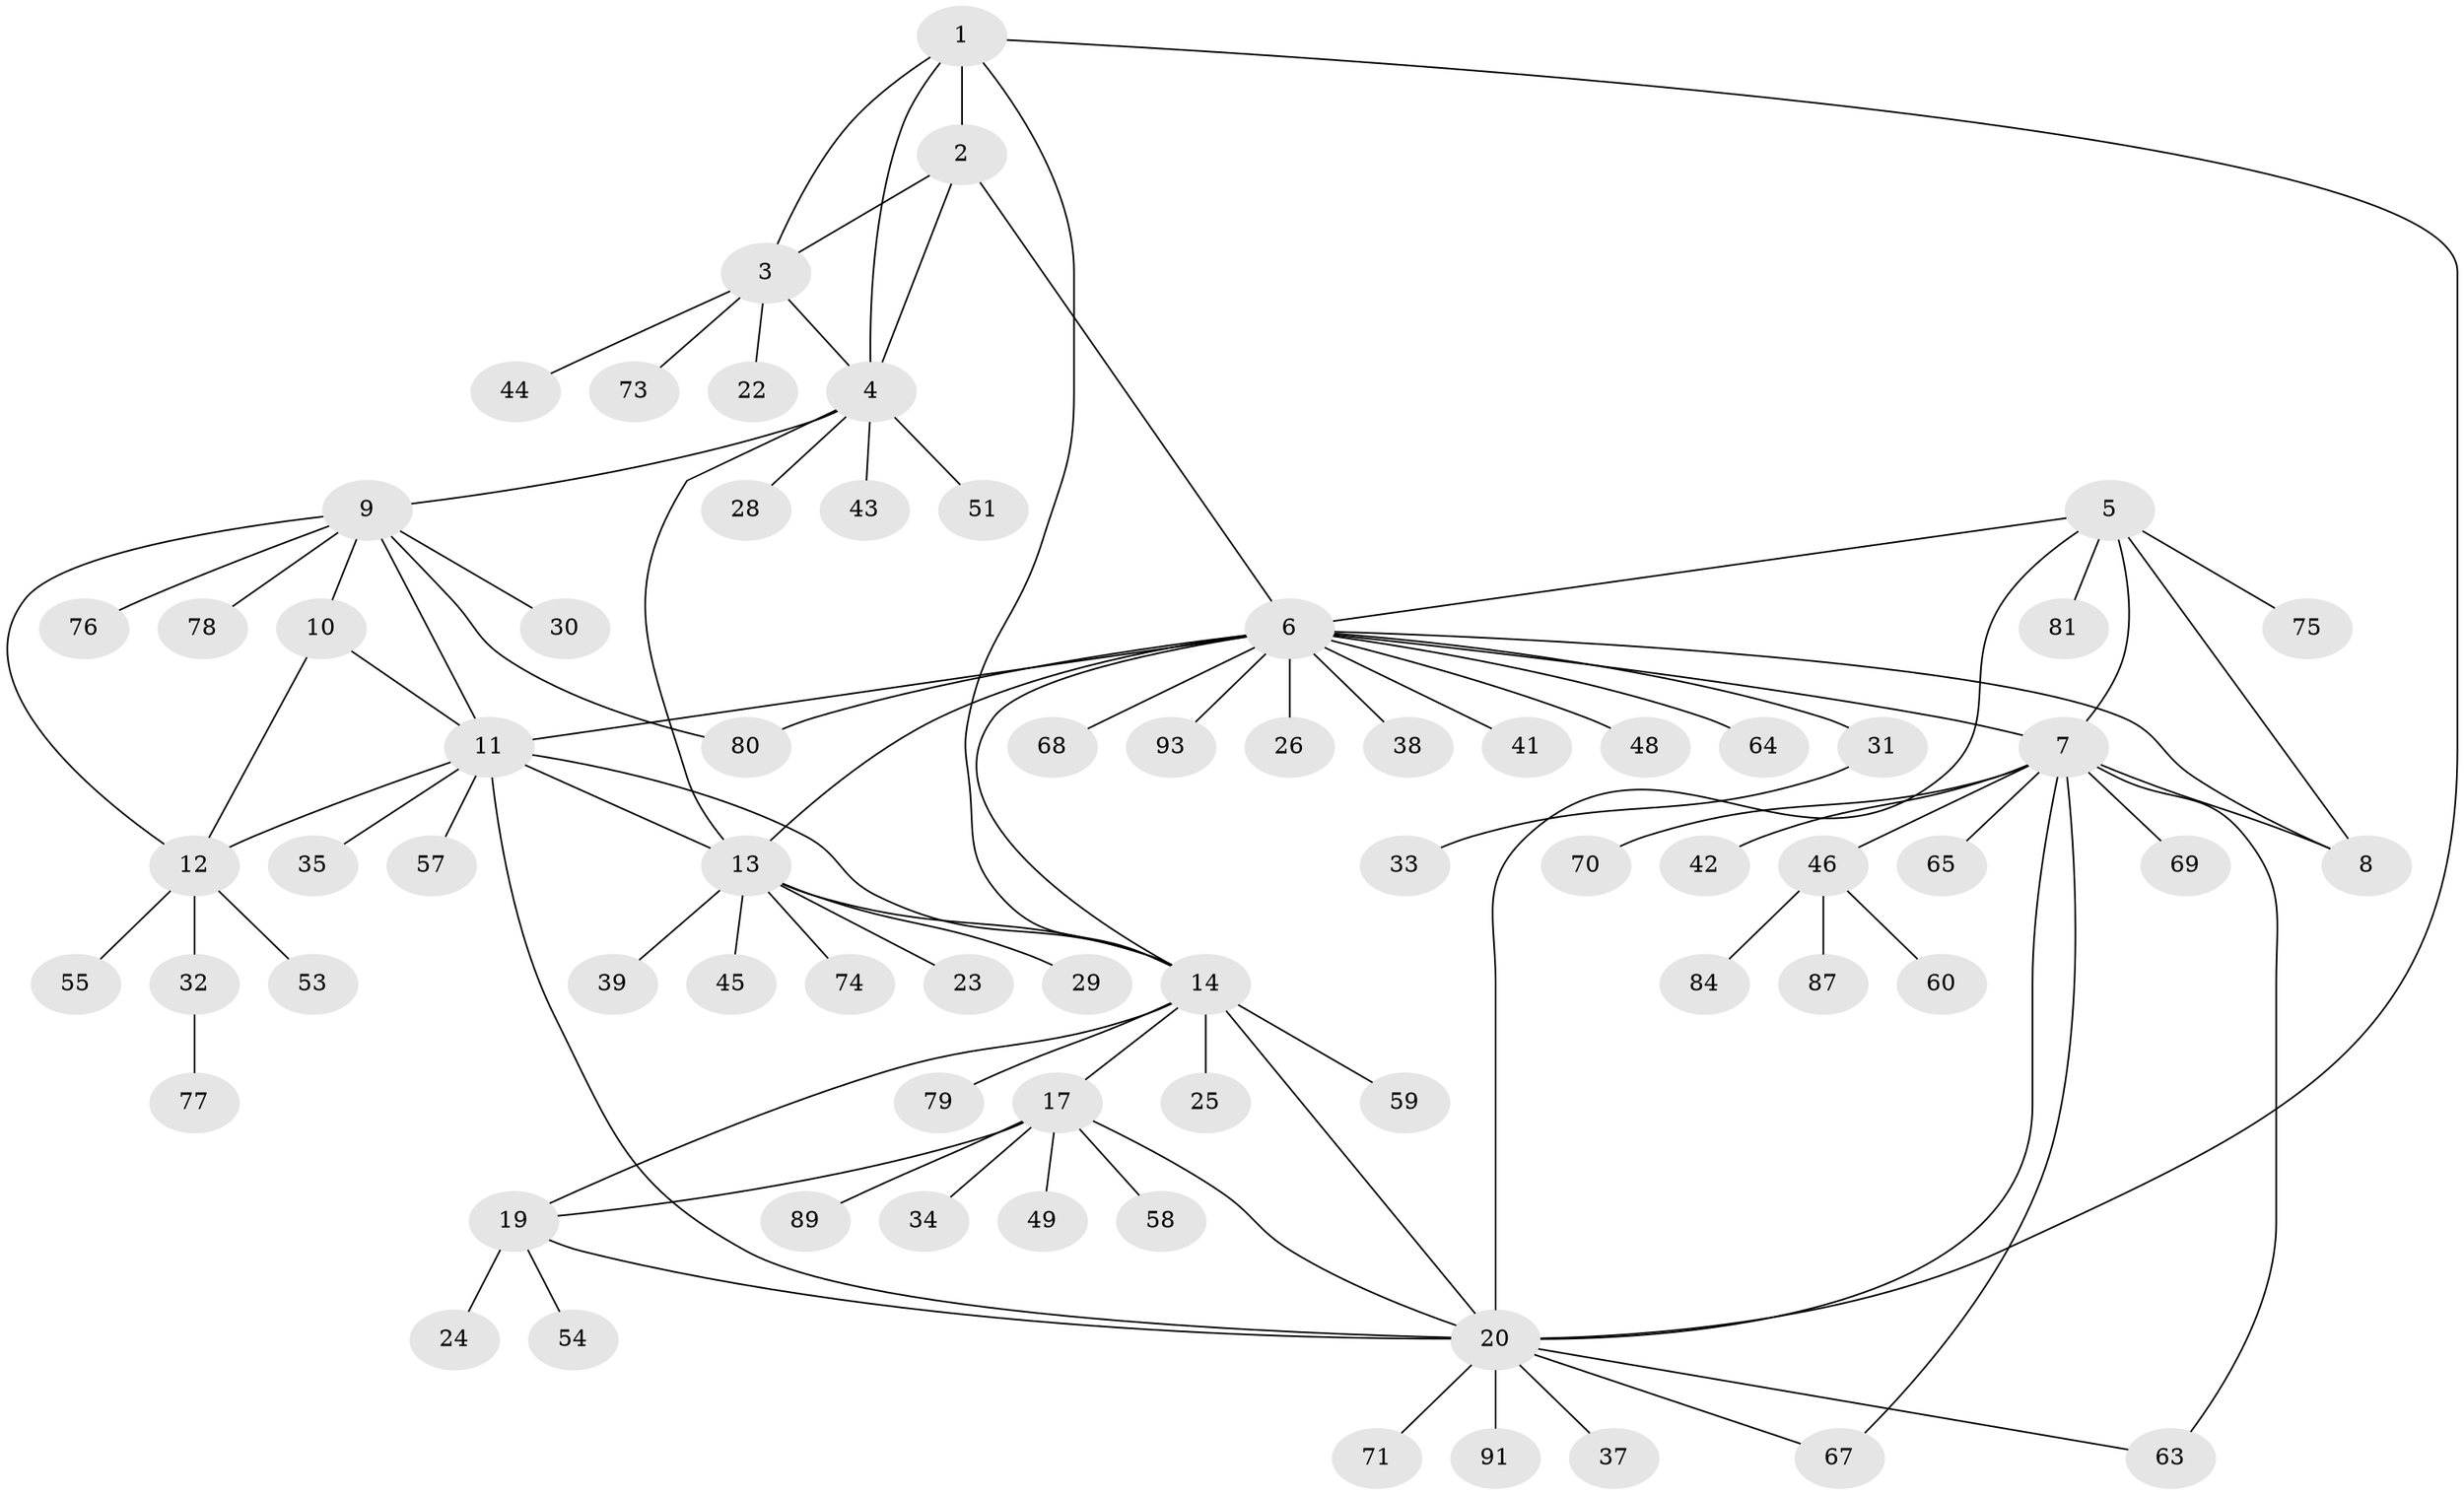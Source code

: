 // Generated by graph-tools (version 1.1) at 2025/52/02/27/25 19:52:16]
// undirected, 71 vertices, 95 edges
graph export_dot {
graph [start="1"]
  node [color=gray90,style=filled];
  1;
  2;
  3 [super="+85"];
  4 [super="+72"];
  5 [super="+50"];
  6 [super="+16"];
  7 [super="+52"];
  8;
  9 [super="+27"];
  10 [super="+21"];
  11 [super="+15"];
  12 [super="+90"];
  13 [super="+66"];
  14 [super="+18"];
  17 [super="+47"];
  19;
  20 [super="+36"];
  22 [super="+82"];
  23;
  24 [super="+40"];
  25;
  26;
  28;
  29;
  30;
  31;
  32;
  33;
  34;
  35;
  37;
  38;
  39 [super="+86"];
  41;
  42;
  43;
  44 [super="+61"];
  45;
  46 [super="+62"];
  48;
  49;
  51;
  53;
  54 [super="+56"];
  55;
  57 [super="+92"];
  58;
  59;
  60 [super="+88"];
  63;
  64 [super="+83"];
  65;
  67;
  68;
  69;
  70;
  71;
  73;
  74;
  75;
  76;
  77;
  78;
  79;
  80;
  81;
  84;
  87;
  89;
  91;
  93;
  1 -- 2;
  1 -- 3;
  1 -- 4;
  1 -- 14;
  1 -- 20;
  2 -- 3;
  2 -- 4;
  2 -- 6;
  3 -- 4;
  3 -- 22;
  3 -- 44;
  3 -- 73;
  4 -- 9;
  4 -- 28;
  4 -- 43;
  4 -- 51;
  4 -- 13;
  5 -- 6;
  5 -- 7;
  5 -- 8;
  5 -- 75;
  5 -- 81;
  5 -- 20;
  6 -- 7;
  6 -- 8;
  6 -- 11 [weight=2];
  6 -- 26;
  6 -- 68;
  6 -- 64;
  6 -- 38;
  6 -- 41;
  6 -- 13;
  6 -- 14;
  6 -- 48;
  6 -- 80;
  6 -- 93;
  6 -- 31;
  7 -- 8;
  7 -- 20;
  7 -- 42;
  7 -- 46;
  7 -- 63;
  7 -- 65;
  7 -- 67;
  7 -- 69;
  7 -- 70;
  9 -- 10;
  9 -- 11;
  9 -- 12;
  9 -- 30;
  9 -- 76;
  9 -- 78;
  9 -- 80;
  10 -- 11;
  10 -- 12;
  11 -- 12;
  11 -- 20;
  11 -- 35;
  11 -- 57;
  11 -- 13;
  11 -- 14;
  12 -- 32;
  12 -- 53;
  12 -- 55;
  13 -- 14;
  13 -- 23;
  13 -- 29;
  13 -- 39;
  13 -- 45;
  13 -- 74;
  14 -- 79;
  14 -- 17;
  14 -- 19;
  14 -- 20;
  14 -- 25;
  14 -- 59;
  17 -- 19;
  17 -- 20;
  17 -- 34;
  17 -- 49;
  17 -- 89;
  17 -- 58;
  19 -- 20;
  19 -- 24;
  19 -- 54;
  20 -- 37;
  20 -- 63;
  20 -- 67;
  20 -- 91;
  20 -- 71;
  31 -- 33;
  32 -- 77;
  46 -- 60;
  46 -- 84;
  46 -- 87;
}
